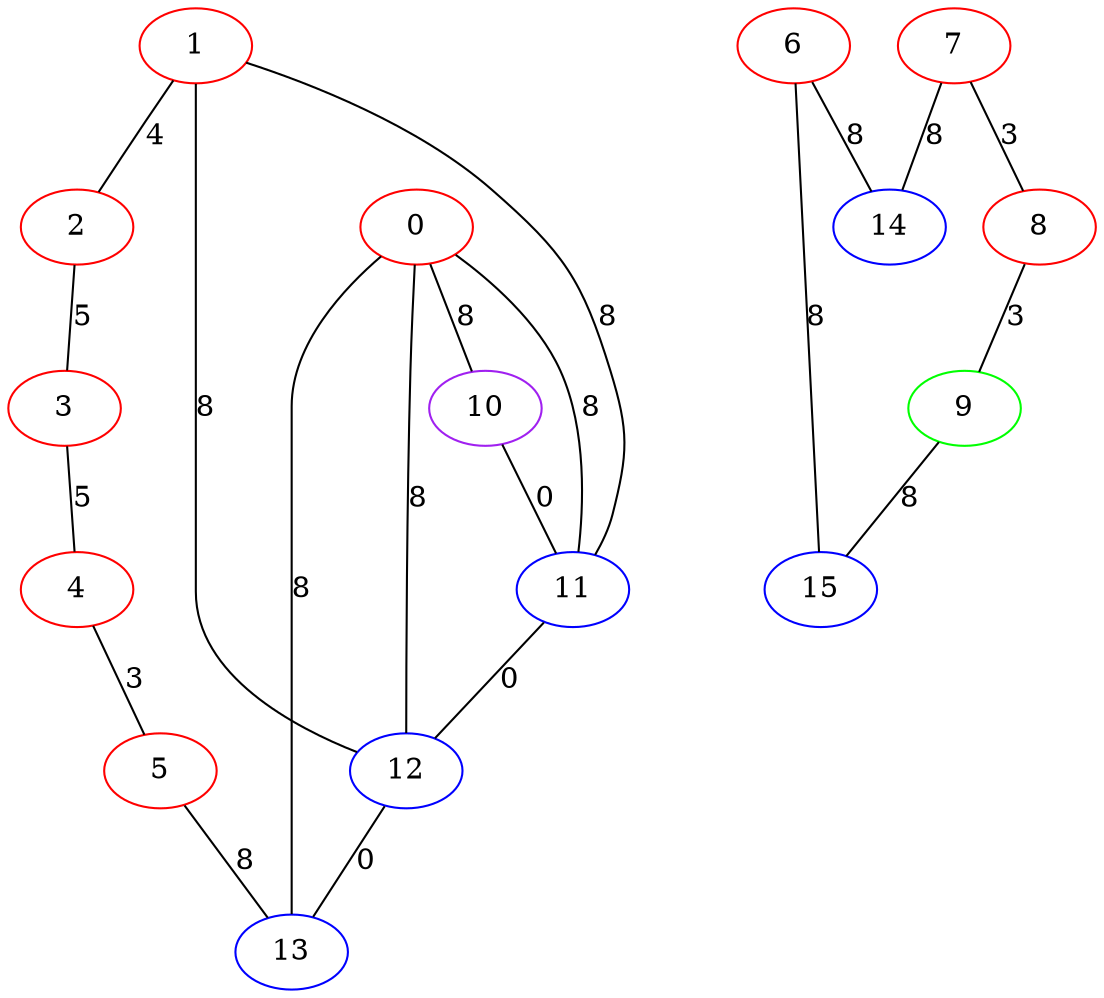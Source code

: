 graph "" {
0 [color=red, weight=1];
1 [color=red, weight=1];
2 [color=red, weight=1];
3 [color=red, weight=1];
4 [color=red, weight=1];
5 [color=red, weight=1];
6 [color=red, weight=1];
7 [color=red, weight=1];
8 [color=red, weight=1];
9 [color=green, weight=2];
10 [color=purple, weight=4];
11 [color=blue, weight=3];
12 [color=blue, weight=3];
13 [color=blue, weight=3];
14 [color=blue, weight=3];
15 [color=blue, weight=3];
0 -- 10  [key=0, label=8];
0 -- 11  [key=0, label=8];
0 -- 12  [key=0, label=8];
0 -- 13  [key=0, label=8];
1 -- 2  [key=0, label=4];
1 -- 11  [key=0, label=8];
1 -- 12  [key=0, label=8];
2 -- 3  [key=0, label=5];
3 -- 4  [key=0, label=5];
4 -- 5  [key=0, label=3];
5 -- 13  [key=0, label=8];
6 -- 14  [key=0, label=8];
6 -- 15  [key=0, label=8];
7 -- 8  [key=0, label=3];
7 -- 14  [key=0, label=8];
8 -- 9  [key=0, label=3];
9 -- 15  [key=0, label=8];
10 -- 11  [key=0, label=0];
11 -- 12  [key=0, label=0];
12 -- 13  [key=0, label=0];
}
